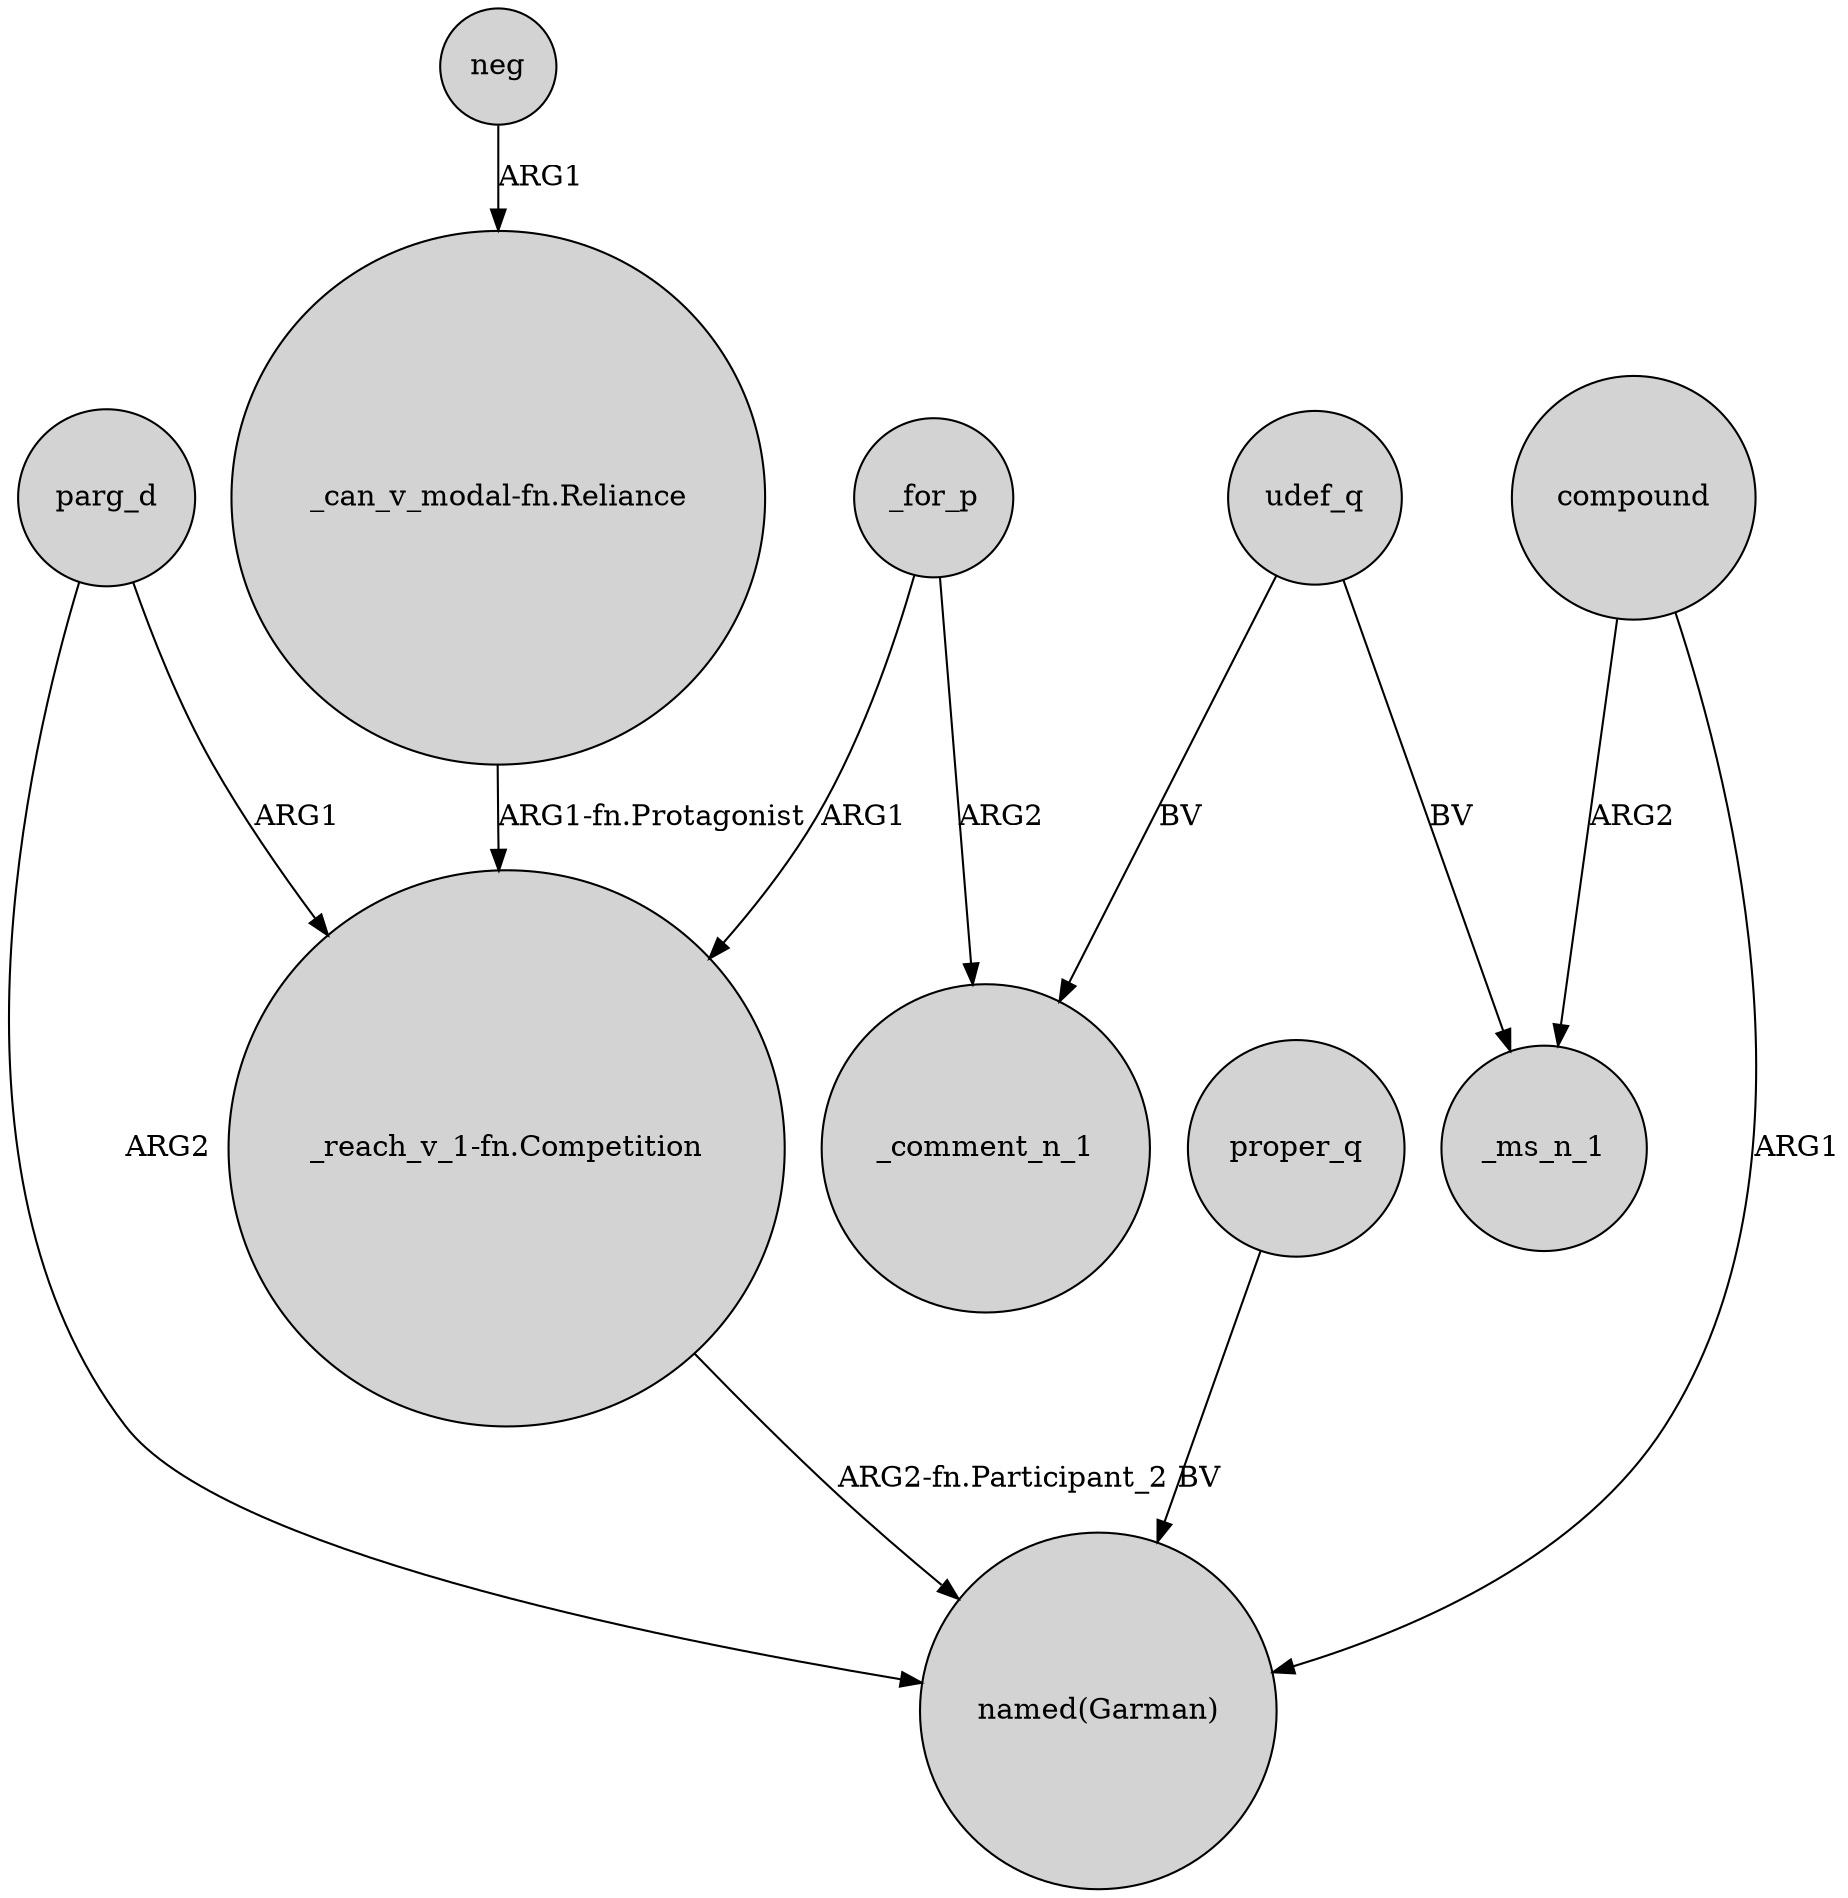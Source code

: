 digraph {
	node [shape=circle style=filled]
	"_reach_v_1-fn.Competition" -> "named(Garman)" [label="ARG2-fn.Participant_2"]
	neg -> "_can_v_modal-fn.Reliance" [label=ARG1]
	udef_q -> _comment_n_1 [label=BV]
	"_can_v_modal-fn.Reliance" -> "_reach_v_1-fn.Competition" [label="ARG1-fn.Protagonist"]
	compound -> _ms_n_1 [label=ARG2]
	parg_d -> "named(Garman)" [label=ARG2]
	_for_p -> "_reach_v_1-fn.Competition" [label=ARG1]
	proper_q -> "named(Garman)" [label=BV]
	parg_d -> "_reach_v_1-fn.Competition" [label=ARG1]
	udef_q -> _ms_n_1 [label=BV]
	compound -> "named(Garman)" [label=ARG1]
	_for_p -> _comment_n_1 [label=ARG2]
}
